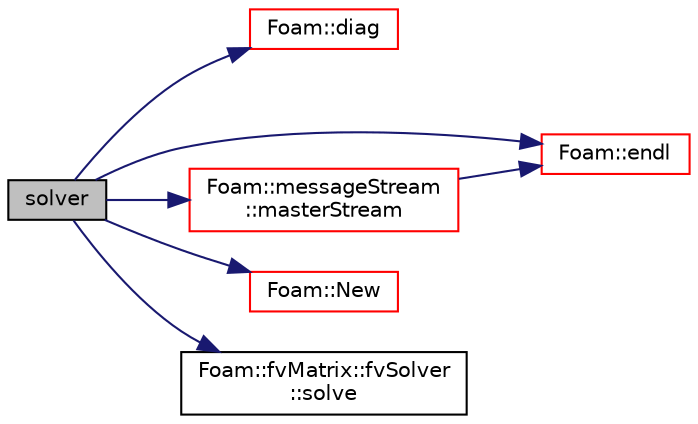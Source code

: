 digraph "solver"
{
  bgcolor="transparent";
  edge [fontname="Helvetica",fontsize="10",labelfontname="Helvetica",labelfontsize="10"];
  node [fontname="Helvetica",fontsize="10",shape=record];
  rankdir="LR";
  Node1 [label="solver",height=0.2,width=0.4,color="black", fillcolor="grey75", style="filled", fontcolor="black"];
  Node1 -> Node2 [color="midnightblue",fontsize="10",style="solid",fontname="Helvetica"];
  Node2 [label="Foam::diag",height=0.2,width=0.4,color="red",URL="$a10979.html#a8cdb0ba0633c91ed7041368519cd217c"];
  Node1 -> Node3 [color="midnightblue",fontsize="10",style="solid",fontname="Helvetica"];
  Node3 [label="Foam::endl",height=0.2,width=0.4,color="red",URL="$a10979.html#a2db8fe02a0d3909e9351bb4275b23ce4",tooltip="Add newline and flush stream. "];
  Node1 -> Node4 [color="midnightblue",fontsize="10",style="solid",fontname="Helvetica"];
  Node4 [label="Foam::messageStream\l::masterStream",height=0.2,width=0.4,color="red",URL="$a01514.html#a0edcebd1d86ac65765e16f155d17b351",tooltip="Convert to OSstream. "];
  Node4 -> Node3 [color="midnightblue",fontsize="10",style="solid",fontname="Helvetica"];
  Node1 -> Node5 [color="midnightblue",fontsize="10",style="solid",fontname="Helvetica"];
  Node5 [label="Foam::New",height=0.2,width=0.4,color="red",URL="$a10979.html#a9d62cf14554c95e83f83f14909d9e0ec"];
  Node1 -> Node6 [color="midnightblue",fontsize="10",style="solid",fontname="Helvetica"];
  Node6 [label="Foam::fvMatrix::fvSolver\l::solve",height=0.2,width=0.4,color="black",URL="$a00905.html#a30785cf2e39d95d00a9f64fcdf0e3cfe",tooltip="Solve returning the solution statistics. "];
}
